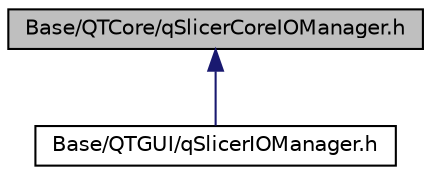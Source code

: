 digraph "Base/QTCore/qSlicerCoreIOManager.h"
{
  bgcolor="transparent";
  edge [fontname="Helvetica",fontsize="10",labelfontname="Helvetica",labelfontsize="10"];
  node [fontname="Helvetica",fontsize="10",shape=record];
  Node15 [label="Base/QTCore/qSlicerCoreIOManager.h",height=0.2,width=0.4,color="black", fillcolor="grey75", style="filled", fontcolor="black"];
  Node15 -> Node16 [dir="back",color="midnightblue",fontsize="10",style="solid",fontname="Helvetica"];
  Node16 [label="Base/QTGUI/qSlicerIOManager.h",height=0.2,width=0.4,color="black",URL="$qSlicerIOManager_8h.html"];
}
